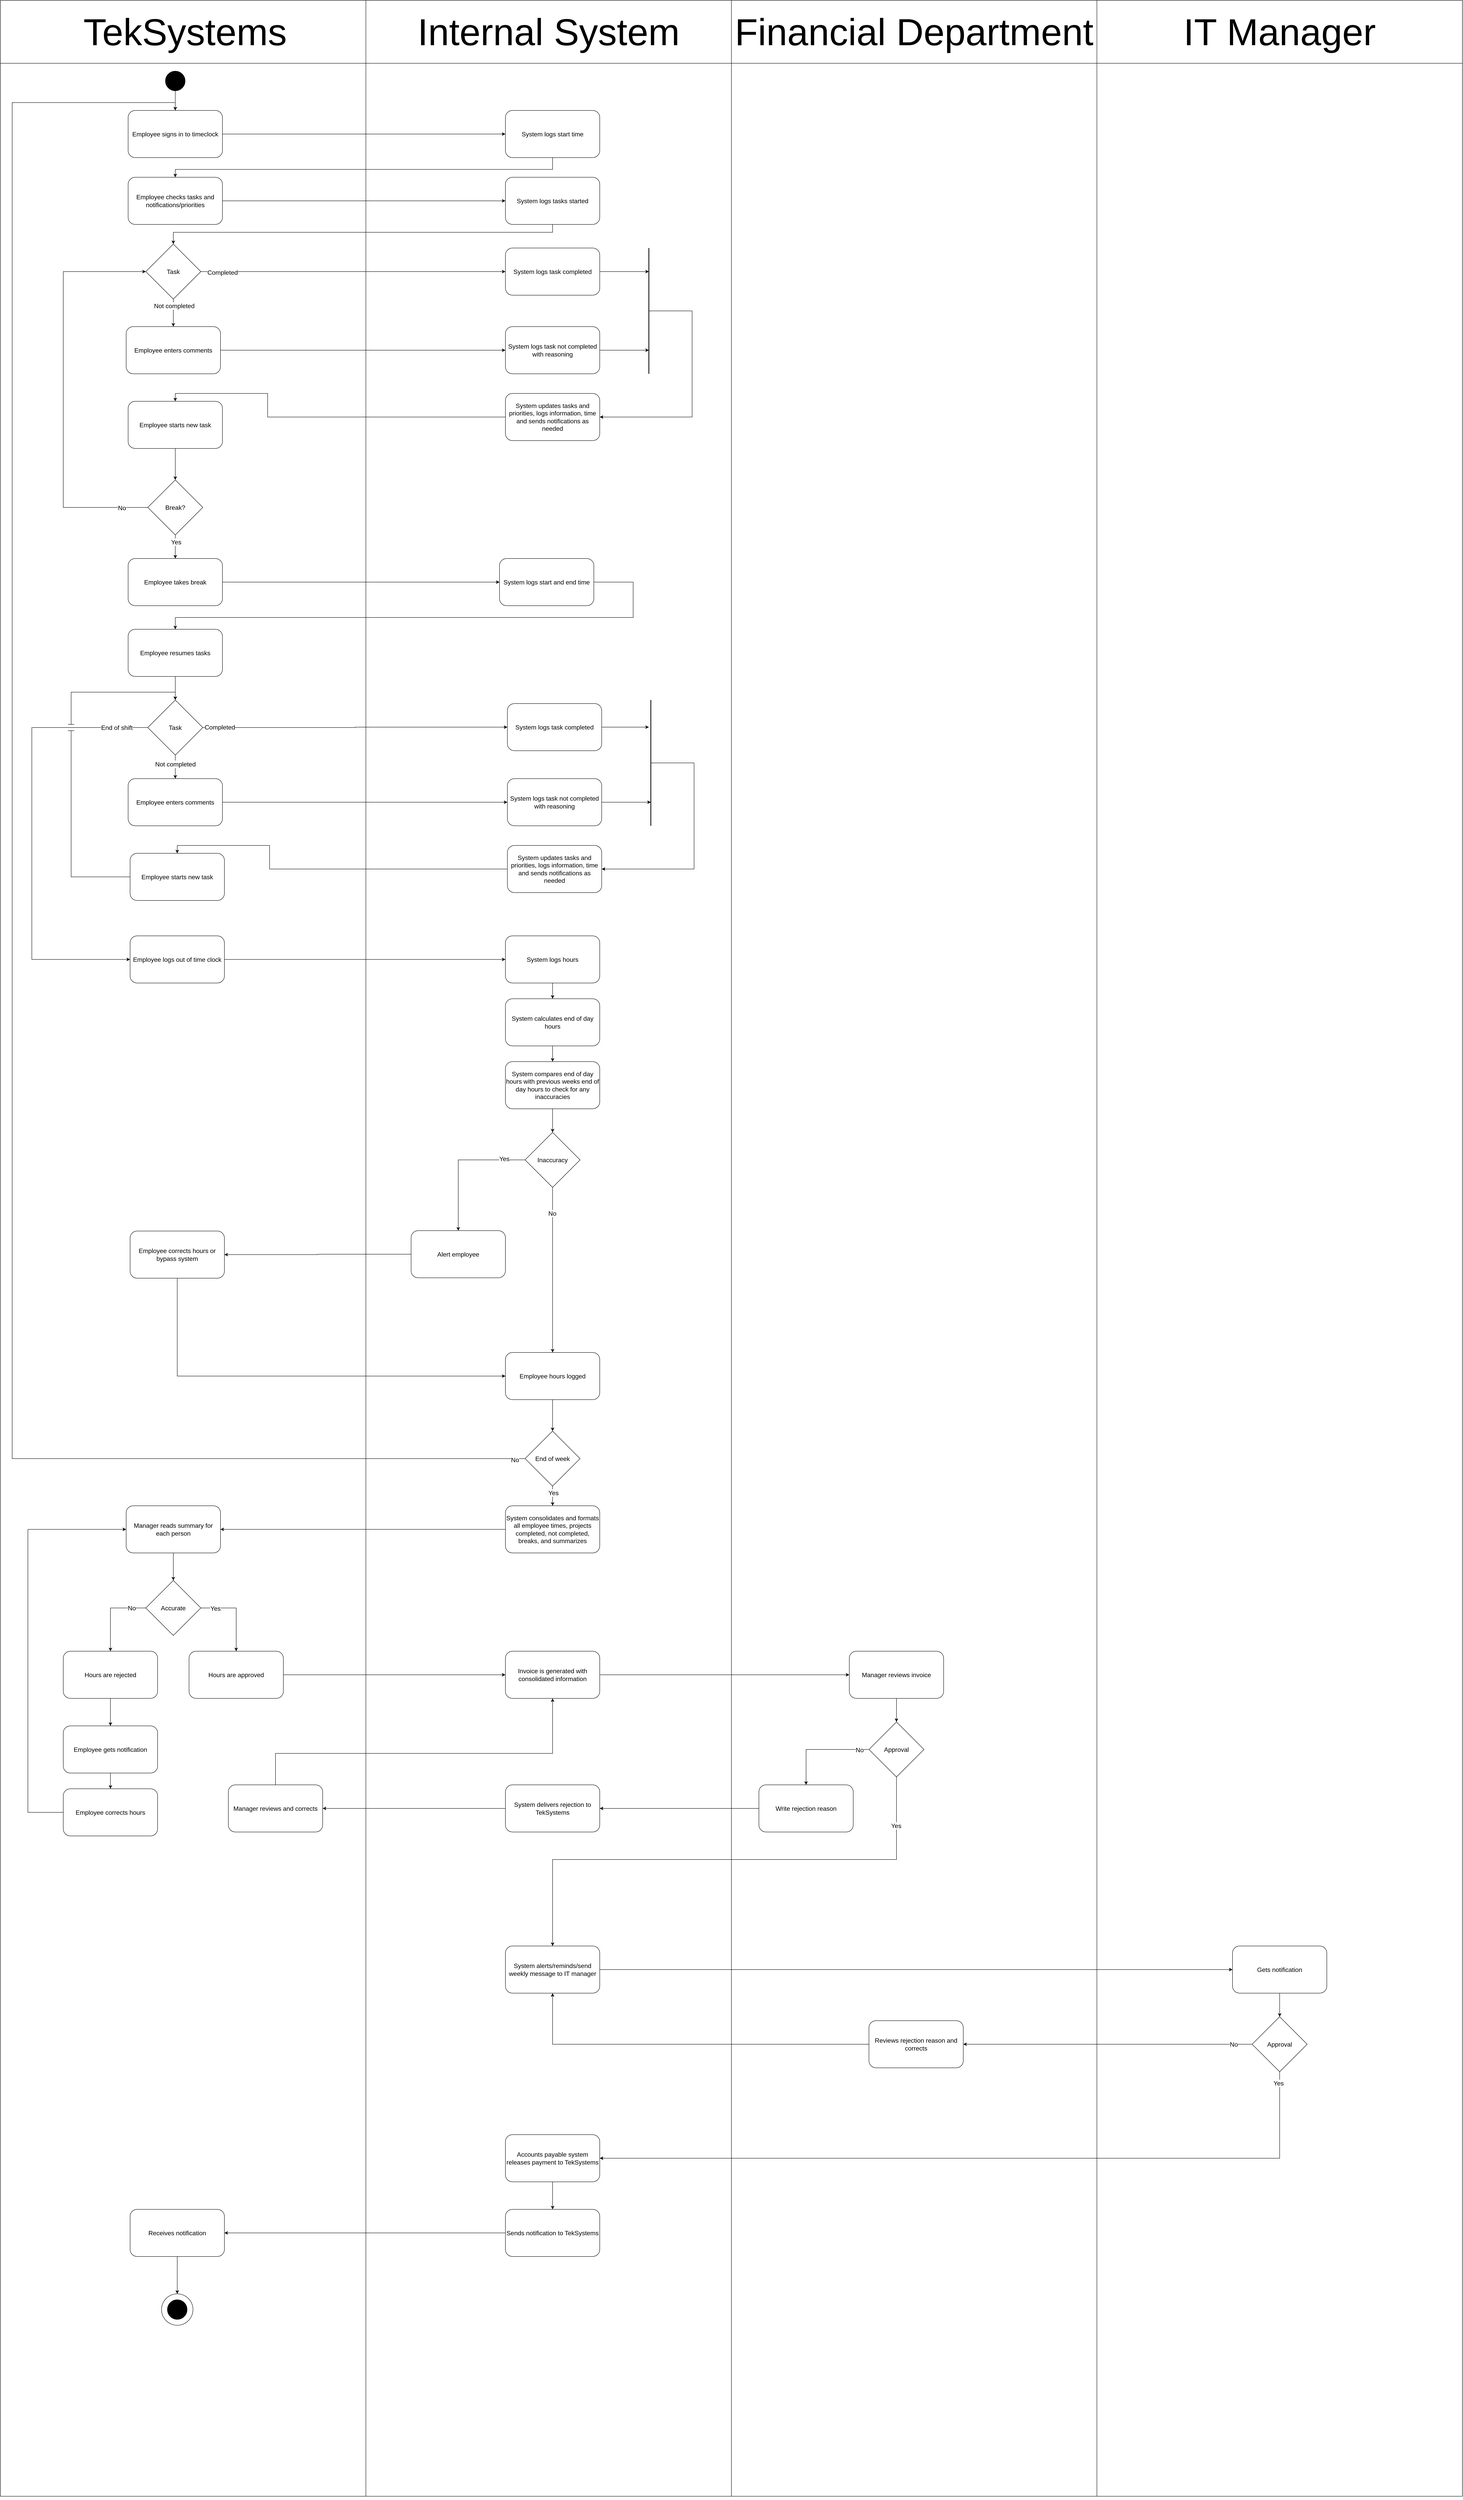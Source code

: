 <mxfile version="21.7.5" type="device">
  <diagram name="Page-1" id="7KC1j4inf83qbPpEGJv1">
    <mxGraphModel dx="2440" dy="1408" grid="1" gridSize="10" guides="1" tooltips="1" connect="1" arrows="1" fold="1" page="1" pageScale="1" pageWidth="850" pageHeight="1100" math="0" shadow="0">
      <root>
        <mxCell id="0" />
        <mxCell id="1" parent="0" />
        <mxCell id="W06_xyROyRmE8jpRIwYH-2" value="" style="rounded=0;whiteSpace=wrap;html=1;movable=1;resizable=1;rotatable=1;deletable=1;editable=1;locked=0;connectable=1;" parent="1" vertex="1">
          <mxGeometry x="30" y="40" width="930" height="6350" as="geometry" />
        </mxCell>
        <mxCell id="W06_xyROyRmE8jpRIwYH-3" value="&lt;font style=&quot;font-size: 96px;&quot;&gt;TekSystems&lt;/font&gt;" style="rounded=0;whiteSpace=wrap;html=1;" parent="1" vertex="1">
          <mxGeometry x="30" y="40" width="940" height="160" as="geometry" />
        </mxCell>
        <mxCell id="W06_xyROyRmE8jpRIwYH-6" value="" style="rounded=0;whiteSpace=wrap;html=1;movable=1;resizable=1;rotatable=1;deletable=1;editable=1;locked=0;connectable=1;" parent="1" vertex="1">
          <mxGeometry x="960" y="50" width="930" height="6340" as="geometry" />
        </mxCell>
        <mxCell id="W06_xyROyRmE8jpRIwYH-5" value="&lt;span style=&quot;font-size: 96px;&quot;&gt;Internal System&lt;/span&gt;" style="rounded=0;whiteSpace=wrap;html=1;" parent="1" vertex="1">
          <mxGeometry x="960" y="40" width="930" height="160" as="geometry" />
        </mxCell>
        <mxCell id="W06_xyROyRmE8jpRIwYH-8" value="" style="rounded=0;whiteSpace=wrap;html=1;" parent="1" vertex="1">
          <mxGeometry x="1890" y="80" width="930" height="6310" as="geometry" />
        </mxCell>
        <mxCell id="W06_xyROyRmE8jpRIwYH-9" value="&lt;span style=&quot;font-size: 96px;&quot;&gt;Financial Department&lt;/span&gt;" style="rounded=0;whiteSpace=wrap;html=1;" parent="1" vertex="1">
          <mxGeometry x="1890" y="40" width="930" height="160" as="geometry" />
        </mxCell>
        <mxCell id="W06_xyROyRmE8jpRIwYH-10" value="" style="rounded=0;whiteSpace=wrap;html=1;" parent="1" vertex="1">
          <mxGeometry x="2820" y="40" width="930" height="6350" as="geometry" />
        </mxCell>
        <mxCell id="W06_xyROyRmE8jpRIwYH-11" value="&lt;span style=&quot;font-size: 96px;&quot;&gt;IT Manager&lt;/span&gt;" style="rounded=0;whiteSpace=wrap;html=1;" parent="1" vertex="1">
          <mxGeometry x="2820" y="40" width="930" height="160" as="geometry" />
        </mxCell>
        <mxCell id="W06_xyROyRmE8jpRIwYH-15" style="edgeStyle=orthogonalEdgeStyle;rounded=0;orthogonalLoop=1;jettySize=auto;html=1;" parent="1" source="W06_xyROyRmE8jpRIwYH-12" target="W06_xyROyRmE8jpRIwYH-14" edge="1">
          <mxGeometry relative="1" as="geometry" />
        </mxCell>
        <mxCell id="W06_xyROyRmE8jpRIwYH-12" value="" style="ellipse;whiteSpace=wrap;html=1;fillColor=#000000;" parent="1" vertex="1">
          <mxGeometry x="450" y="220" width="50" height="50" as="geometry" />
        </mxCell>
        <mxCell id="W06_xyROyRmE8jpRIwYH-18" style="edgeStyle=orthogonalEdgeStyle;rounded=0;orthogonalLoop=1;jettySize=auto;html=1;" parent="1" source="W06_xyROyRmE8jpRIwYH-14" target="W06_xyROyRmE8jpRIwYH-17" edge="1">
          <mxGeometry relative="1" as="geometry" />
        </mxCell>
        <mxCell id="W06_xyROyRmE8jpRIwYH-14" value="Employee signs in to timeclock" style="rounded=1;whiteSpace=wrap;html=1;fontSize=16;" parent="1" vertex="1">
          <mxGeometry x="355" y="320" width="240" height="120" as="geometry" />
        </mxCell>
        <mxCell id="W06_xyROyRmE8jpRIwYH-27" style="edgeStyle=orthogonalEdgeStyle;rounded=0;orthogonalLoop=1;jettySize=auto;html=1;" parent="1" source="W06_xyROyRmE8jpRIwYH-17" target="W06_xyROyRmE8jpRIwYH-26" edge="1">
          <mxGeometry relative="1" as="geometry">
            <Array as="points">
              <mxPoint x="1435" y="470" />
              <mxPoint x="475" y="470" />
            </Array>
          </mxGeometry>
        </mxCell>
        <mxCell id="W06_xyROyRmE8jpRIwYH-17" value="System logs start time" style="rounded=1;whiteSpace=wrap;html=1;fontSize=16;" parent="1" vertex="1">
          <mxGeometry x="1315" y="320" width="240" height="120" as="geometry" />
        </mxCell>
        <mxCell id="W06_xyROyRmE8jpRIwYH-29" style="edgeStyle=orthogonalEdgeStyle;rounded=0;orthogonalLoop=1;jettySize=auto;html=1;" parent="1" source="W06_xyROyRmE8jpRIwYH-26" target="W06_xyROyRmE8jpRIwYH-28" edge="1">
          <mxGeometry relative="1" as="geometry" />
        </mxCell>
        <mxCell id="W06_xyROyRmE8jpRIwYH-26" value="Employee checks tasks and notifications/priorities" style="rounded=1;whiteSpace=wrap;html=1;fontSize=16;" parent="1" vertex="1">
          <mxGeometry x="355" y="490" width="240" height="120" as="geometry" />
        </mxCell>
        <mxCell id="W06_xyROyRmE8jpRIwYH-33" style="edgeStyle=orthogonalEdgeStyle;rounded=0;orthogonalLoop=1;jettySize=auto;html=1;entryX=0.5;entryY=0;entryDx=0;entryDy=0;" parent="1" source="W06_xyROyRmE8jpRIwYH-28" target="W06_xyROyRmE8jpRIwYH-31" edge="1">
          <mxGeometry relative="1" as="geometry">
            <Array as="points">
              <mxPoint x="1435" y="630" />
              <mxPoint x="470" y="630" />
            </Array>
          </mxGeometry>
        </mxCell>
        <mxCell id="W06_xyROyRmE8jpRIwYH-28" value="System logs tasks started" style="rounded=1;whiteSpace=wrap;html=1;fontSize=16;" parent="1" vertex="1">
          <mxGeometry x="1315" y="490" width="240" height="120" as="geometry" />
        </mxCell>
        <mxCell id="W06_xyROyRmE8jpRIwYH-38" style="edgeStyle=orthogonalEdgeStyle;rounded=0;orthogonalLoop=1;jettySize=auto;html=1;" parent="1" source="W06_xyROyRmE8jpRIwYH-31" target="W06_xyROyRmE8jpRIwYH-37" edge="1">
          <mxGeometry relative="1" as="geometry" />
        </mxCell>
        <mxCell id="W06_xyROyRmE8jpRIwYH-39" value="Completed" style="edgeLabel;html=1;align=center;verticalAlign=middle;resizable=0;points=[];fontSize=16;" parent="W06_xyROyRmE8jpRIwYH-38" vertex="1" connectable="0">
          <mxGeometry x="-0.858" y="-2" relative="1" as="geometry">
            <mxPoint as="offset" />
          </mxGeometry>
        </mxCell>
        <mxCell id="W06_xyROyRmE8jpRIwYH-43" style="edgeStyle=orthogonalEdgeStyle;rounded=0;orthogonalLoop=1;jettySize=auto;html=1;" parent="1" source="W06_xyROyRmE8jpRIwYH-31" target="W06_xyROyRmE8jpRIwYH-42" edge="1">
          <mxGeometry relative="1" as="geometry" />
        </mxCell>
        <mxCell id="W06_xyROyRmE8jpRIwYH-46" value="Not completed" style="edgeLabel;html=1;align=center;verticalAlign=middle;resizable=0;points=[];fontSize=16;" parent="W06_xyROyRmE8jpRIwYH-43" vertex="1" connectable="0">
          <mxGeometry x="-0.514" y="2" relative="1" as="geometry">
            <mxPoint as="offset" />
          </mxGeometry>
        </mxCell>
        <mxCell id="W06_xyROyRmE8jpRIwYH-31" value="Task" style="rhombus;whiteSpace=wrap;html=1;fontSize=16;" parent="1" vertex="1">
          <mxGeometry x="400" y="660" width="140" height="140" as="geometry" />
        </mxCell>
        <mxCell id="W06_xyROyRmE8jpRIwYH-50" style="edgeStyle=orthogonalEdgeStyle;rounded=0;orthogonalLoop=1;jettySize=auto;html=1;" parent="1" source="W06_xyROyRmE8jpRIwYH-37" edge="1">
          <mxGeometry relative="1" as="geometry">
            <mxPoint x="1680" y="730" as="targetPoint" />
          </mxGeometry>
        </mxCell>
        <mxCell id="W06_xyROyRmE8jpRIwYH-37" value="System logs task completed" style="rounded=1;whiteSpace=wrap;html=1;fontSize=16;" parent="1" vertex="1">
          <mxGeometry x="1315" y="670" width="240" height="120" as="geometry" />
        </mxCell>
        <mxCell id="W06_xyROyRmE8jpRIwYH-51" style="edgeStyle=orthogonalEdgeStyle;rounded=0;orthogonalLoop=1;jettySize=auto;html=1;" parent="1" source="W06_xyROyRmE8jpRIwYH-40" edge="1">
          <mxGeometry relative="1" as="geometry">
            <mxPoint x="1680" y="930.0" as="targetPoint" />
          </mxGeometry>
        </mxCell>
        <mxCell id="W06_xyROyRmE8jpRIwYH-40" value="System logs task not completed with reasoning" style="rounded=1;whiteSpace=wrap;html=1;fontSize=16;" parent="1" vertex="1">
          <mxGeometry x="1315" y="870" width="240" height="120" as="geometry" />
        </mxCell>
        <mxCell id="W06_xyROyRmE8jpRIwYH-47" style="edgeStyle=orthogonalEdgeStyle;rounded=0;orthogonalLoop=1;jettySize=auto;html=1;" parent="1" source="W06_xyROyRmE8jpRIwYH-42" target="W06_xyROyRmE8jpRIwYH-40" edge="1">
          <mxGeometry relative="1" as="geometry" />
        </mxCell>
        <mxCell id="W06_xyROyRmE8jpRIwYH-42" value="Employee enters comments" style="rounded=1;whiteSpace=wrap;html=1;fontSize=16;" parent="1" vertex="1">
          <mxGeometry x="350" y="870" width="240" height="120" as="geometry" />
        </mxCell>
        <mxCell id="W06_xyROyRmE8jpRIwYH-49" value="" style="endArrow=none;html=1;rounded=0;strokeWidth=2;" parent="1" edge="1">
          <mxGeometry width="50" height="50" relative="1" as="geometry">
            <mxPoint x="1680" y="990" as="sourcePoint" />
            <mxPoint x="1680" y="670" as="targetPoint" />
          </mxGeometry>
        </mxCell>
        <mxCell id="W06_xyROyRmE8jpRIwYH-72" style="edgeStyle=orthogonalEdgeStyle;rounded=0;orthogonalLoop=1;jettySize=auto;html=1;entryX=0.5;entryY=0;entryDx=0;entryDy=0;" parent="1" source="W06_xyROyRmE8jpRIwYH-54" target="W06_xyROyRmE8jpRIwYH-65" edge="1">
          <mxGeometry relative="1" as="geometry">
            <Array as="points">
              <mxPoint x="710" y="1100" />
              <mxPoint x="710" y="1040" />
              <mxPoint x="475" y="1040" />
            </Array>
          </mxGeometry>
        </mxCell>
        <mxCell id="W06_xyROyRmE8jpRIwYH-54" value="System updates tasks and priorities, logs information, time and sends notifications as needed" style="rounded=1;whiteSpace=wrap;html=1;fontSize=16;" parent="1" vertex="1">
          <mxGeometry x="1315" y="1040" width="240" height="120" as="geometry" />
        </mxCell>
        <mxCell id="W06_xyROyRmE8jpRIwYH-61" style="edgeStyle=orthogonalEdgeStyle;rounded=0;orthogonalLoop=1;jettySize=auto;html=1;" parent="1" source="W06_xyROyRmE8jpRIwYH-58" target="W06_xyROyRmE8jpRIwYH-60" edge="1">
          <mxGeometry relative="1" as="geometry" />
        </mxCell>
        <mxCell id="W06_xyROyRmE8jpRIwYH-58" value="Employee takes break" style="rounded=1;whiteSpace=wrap;html=1;fontSize=16;" parent="1" vertex="1">
          <mxGeometry x="355" y="1460" width="240" height="120" as="geometry" />
        </mxCell>
        <mxCell id="W06_xyROyRmE8jpRIwYH-78" style="edgeStyle=orthogonalEdgeStyle;rounded=0;orthogonalLoop=1;jettySize=auto;html=1;" parent="1" source="W06_xyROyRmE8jpRIwYH-60" target="W06_xyROyRmE8jpRIwYH-62" edge="1">
          <mxGeometry relative="1" as="geometry">
            <Array as="points">
              <mxPoint x="1640" y="1520" />
              <mxPoint x="1640" y="1610" />
              <mxPoint x="475" y="1610" />
            </Array>
          </mxGeometry>
        </mxCell>
        <mxCell id="W06_xyROyRmE8jpRIwYH-60" value="System logs start and end time" style="rounded=1;whiteSpace=wrap;html=1;fontSize=16;" parent="1" vertex="1">
          <mxGeometry x="1300" y="1460" width="240" height="120" as="geometry" />
        </mxCell>
        <mxCell id="W06_xyROyRmE8jpRIwYH-94" style="edgeStyle=orthogonalEdgeStyle;rounded=0;orthogonalLoop=1;jettySize=auto;html=1;" parent="1" source="W06_xyROyRmE8jpRIwYH-62" target="W06_xyROyRmE8jpRIwYH-79" edge="1">
          <mxGeometry relative="1" as="geometry" />
        </mxCell>
        <mxCell id="W06_xyROyRmE8jpRIwYH-62" value="Employee resumes tasks" style="rounded=1;whiteSpace=wrap;html=1;fontSize=16;" parent="1" vertex="1">
          <mxGeometry x="355" y="1640" width="240" height="120" as="geometry" />
        </mxCell>
        <mxCell id="W06_xyROyRmE8jpRIwYH-73" style="edgeStyle=orthogonalEdgeStyle;rounded=0;orthogonalLoop=1;jettySize=auto;html=1;" parent="1" source="W06_xyROyRmE8jpRIwYH-65" target="W06_xyROyRmE8jpRIwYH-70" edge="1">
          <mxGeometry relative="1" as="geometry" />
        </mxCell>
        <mxCell id="W06_xyROyRmE8jpRIwYH-65" value="Employee starts new task" style="rounded=1;whiteSpace=wrap;html=1;fontSize=16;" parent="1" vertex="1">
          <mxGeometry x="355" y="1060" width="240" height="120" as="geometry" />
        </mxCell>
        <mxCell id="W06_xyROyRmE8jpRIwYH-74" style="edgeStyle=orthogonalEdgeStyle;rounded=0;orthogonalLoop=1;jettySize=auto;html=1;entryX=0;entryY=0.5;entryDx=0;entryDy=0;" parent="1" source="W06_xyROyRmE8jpRIwYH-70" target="W06_xyROyRmE8jpRIwYH-31" edge="1">
          <mxGeometry relative="1" as="geometry">
            <Array as="points">
              <mxPoint x="190" y="1330" />
              <mxPoint x="190" y="730" />
            </Array>
          </mxGeometry>
        </mxCell>
        <mxCell id="W06_xyROyRmE8jpRIwYH-75" value="No" style="edgeLabel;html=1;align=center;verticalAlign=middle;resizable=0;points=[];fontSize=16;" parent="W06_xyROyRmE8jpRIwYH-74" vertex="1" connectable="0">
          <mxGeometry x="-0.871" y="1" relative="1" as="geometry">
            <mxPoint as="offset" />
          </mxGeometry>
        </mxCell>
        <mxCell id="W06_xyROyRmE8jpRIwYH-76" style="edgeStyle=orthogonalEdgeStyle;rounded=0;orthogonalLoop=1;jettySize=auto;html=1;" parent="1" source="W06_xyROyRmE8jpRIwYH-70" target="W06_xyROyRmE8jpRIwYH-58" edge="1">
          <mxGeometry relative="1" as="geometry" />
        </mxCell>
        <mxCell id="W06_xyROyRmE8jpRIwYH-77" value="Yes" style="edgeLabel;html=1;align=center;verticalAlign=middle;resizable=0;points=[];fontSize=16;" parent="W06_xyROyRmE8jpRIwYH-76" vertex="1" connectable="0">
          <mxGeometry x="-0.405" y="2" relative="1" as="geometry">
            <mxPoint as="offset" />
          </mxGeometry>
        </mxCell>
        <mxCell id="W06_xyROyRmE8jpRIwYH-70" value="Break?" style="rhombus;whiteSpace=wrap;html=1;fontSize=16;" parent="1" vertex="1">
          <mxGeometry x="405" y="1260" width="140" height="140" as="geometry" />
        </mxCell>
        <mxCell id="W06_xyROyRmE8jpRIwYH-71" value="" style="endArrow=classic;html=1;rounded=0;edgeStyle=elbowEdgeStyle;entryX=1;entryY=0.5;entryDx=0;entryDy=0;" parent="1" target="W06_xyROyRmE8jpRIwYH-54" edge="1">
          <mxGeometry width="50" height="50" relative="1" as="geometry">
            <mxPoint x="1680" y="830" as="sourcePoint" />
            <mxPoint x="1810" y="820" as="targetPoint" />
            <Array as="points">
              <mxPoint x="1790" y="960" />
            </Array>
          </mxGeometry>
        </mxCell>
        <mxCell id="W06_xyROyRmE8jpRIwYH-93" style="edgeStyle=orthogonalEdgeStyle;rounded=0;orthogonalLoop=1;jettySize=auto;html=1;" parent="1" source="W06_xyROyRmE8jpRIwYH-79" target="W06_xyROyRmE8jpRIwYH-87" edge="1">
          <mxGeometry relative="1" as="geometry" />
        </mxCell>
        <mxCell id="W06_xyROyRmE8jpRIwYH-95" value="Not completed" style="edgeLabel;html=1;align=center;verticalAlign=middle;resizable=0;points=[];fontSize=16;" parent="W06_xyROyRmE8jpRIwYH-93" vertex="1" connectable="0">
          <mxGeometry x="-0.23" relative="1" as="geometry">
            <mxPoint as="offset" />
          </mxGeometry>
        </mxCell>
        <mxCell id="W06_xyROyRmE8jpRIwYH-96" style="edgeStyle=orthogonalEdgeStyle;rounded=0;orthogonalLoop=1;jettySize=auto;html=1;" parent="1" source="W06_xyROyRmE8jpRIwYH-79" target="W06_xyROyRmE8jpRIwYH-83" edge="1">
          <mxGeometry relative="1" as="geometry" />
        </mxCell>
        <mxCell id="W06_xyROyRmE8jpRIwYH-98" value="Completed" style="edgeLabel;html=1;align=center;verticalAlign=middle;resizable=0;points=[];fontSize=16;" parent="W06_xyROyRmE8jpRIwYH-96" vertex="1" connectable="0">
          <mxGeometry x="-0.89" y="1" relative="1" as="geometry">
            <mxPoint as="offset" />
          </mxGeometry>
        </mxCell>
        <mxCell id="W06_xyROyRmE8jpRIwYH-100" style="edgeStyle=orthogonalEdgeStyle;rounded=0;orthogonalLoop=1;jettySize=auto;html=1;jumpStyle=gap;entryX=0;entryY=0.5;entryDx=0;entryDy=0;" parent="1" source="W06_xyROyRmE8jpRIwYH-79" target="W06_xyROyRmE8jpRIwYH-102" edge="1">
          <mxGeometry relative="1" as="geometry">
            <mxPoint x="110" y="2440" as="targetPoint" />
            <Array as="points">
              <mxPoint x="110" y="1890" />
              <mxPoint x="110" y="2480" />
            </Array>
          </mxGeometry>
        </mxCell>
        <mxCell id="W06_xyROyRmE8jpRIwYH-103" value="End of shift" style="edgeLabel;html=1;align=center;verticalAlign=middle;resizable=0;points=[];fontSize=16;" parent="W06_xyROyRmE8jpRIwYH-100" vertex="1" connectable="0">
          <mxGeometry x="-0.905" y="-1" relative="1" as="geometry">
            <mxPoint x="-25" y="1" as="offset" />
          </mxGeometry>
        </mxCell>
        <mxCell id="W06_xyROyRmE8jpRIwYH-79" value="Task" style="rhombus;whiteSpace=wrap;html=1;fontSize=16;" parent="1" vertex="1">
          <mxGeometry x="405" y="1820" width="140" height="140" as="geometry" />
        </mxCell>
        <mxCell id="W06_xyROyRmE8jpRIwYH-97" style="edgeStyle=orthogonalEdgeStyle;rounded=0;orthogonalLoop=1;jettySize=auto;html=1;" parent="1" source="W06_xyROyRmE8jpRIwYH-83" edge="1">
          <mxGeometry relative="1" as="geometry">
            <mxPoint x="1680" y="1889" as="targetPoint" />
          </mxGeometry>
        </mxCell>
        <mxCell id="W06_xyROyRmE8jpRIwYH-83" value="System logs task completed" style="rounded=1;whiteSpace=wrap;html=1;fontSize=16;" parent="1" vertex="1">
          <mxGeometry x="1320" y="1829" width="240" height="120" as="geometry" />
        </mxCell>
        <mxCell id="W06_xyROyRmE8jpRIwYH-84" style="edgeStyle=orthogonalEdgeStyle;rounded=0;orthogonalLoop=1;jettySize=auto;html=1;" parent="1" source="W06_xyROyRmE8jpRIwYH-85" edge="1">
          <mxGeometry relative="1" as="geometry">
            <mxPoint x="1685" y="2080" as="targetPoint" />
          </mxGeometry>
        </mxCell>
        <mxCell id="W06_xyROyRmE8jpRIwYH-85" value="System logs task not completed with reasoning" style="rounded=1;whiteSpace=wrap;html=1;fontSize=16;" parent="1" vertex="1">
          <mxGeometry x="1320" y="2020" width="240" height="120" as="geometry" />
        </mxCell>
        <mxCell id="W06_xyROyRmE8jpRIwYH-86" style="edgeStyle=orthogonalEdgeStyle;rounded=0;orthogonalLoop=1;jettySize=auto;html=1;" parent="1" source="W06_xyROyRmE8jpRIwYH-87" target="W06_xyROyRmE8jpRIwYH-85" edge="1">
          <mxGeometry relative="1" as="geometry" />
        </mxCell>
        <mxCell id="W06_xyROyRmE8jpRIwYH-87" value="Employee enters comments" style="rounded=1;whiteSpace=wrap;html=1;fontSize=16;" parent="1" vertex="1">
          <mxGeometry x="355" y="2020" width="240" height="120" as="geometry" />
        </mxCell>
        <mxCell id="W06_xyROyRmE8jpRIwYH-88" value="" style="endArrow=none;html=1;rounded=0;strokeWidth=2;" parent="1" edge="1">
          <mxGeometry width="50" height="50" relative="1" as="geometry">
            <mxPoint x="1685" y="2140" as="sourcePoint" />
            <mxPoint x="1685" y="1820" as="targetPoint" />
          </mxGeometry>
        </mxCell>
        <mxCell id="W06_xyROyRmE8jpRIwYH-89" style="edgeStyle=orthogonalEdgeStyle;rounded=0;orthogonalLoop=1;jettySize=auto;html=1;entryX=0.5;entryY=0;entryDx=0;entryDy=0;" parent="1" source="W06_xyROyRmE8jpRIwYH-90" target="W06_xyROyRmE8jpRIwYH-91" edge="1">
          <mxGeometry relative="1" as="geometry">
            <Array as="points">
              <mxPoint x="715" y="2250" />
              <mxPoint x="715" y="2190" />
              <mxPoint x="480" y="2190" />
            </Array>
          </mxGeometry>
        </mxCell>
        <mxCell id="W06_xyROyRmE8jpRIwYH-90" value="System updates tasks and priorities, logs information, time and sends notifications as needed" style="rounded=1;whiteSpace=wrap;html=1;fontSize=16;" parent="1" vertex="1">
          <mxGeometry x="1320" y="2190" width="240" height="120" as="geometry" />
        </mxCell>
        <mxCell id="W06_xyROyRmE8jpRIwYH-101" style="edgeStyle=orthogonalEdgeStyle;rounded=0;orthogonalLoop=1;jettySize=auto;html=1;entryX=0.5;entryY=0;entryDx=0;entryDy=0;jumpStyle=line;jumpSize=16;" parent="1" source="W06_xyROyRmE8jpRIwYH-91" target="W06_xyROyRmE8jpRIwYH-79" edge="1">
          <mxGeometry relative="1" as="geometry">
            <Array as="points">
              <mxPoint x="210" y="2270" />
              <mxPoint x="210" y="1800" />
              <mxPoint x="475" y="1800" />
            </Array>
          </mxGeometry>
        </mxCell>
        <mxCell id="W06_xyROyRmE8jpRIwYH-91" value="Employee starts new task" style="rounded=1;whiteSpace=wrap;html=1;fontSize=16;" parent="1" vertex="1">
          <mxGeometry x="360" y="2210" width="240" height="120" as="geometry" />
        </mxCell>
        <mxCell id="W06_xyROyRmE8jpRIwYH-92" value="" style="endArrow=classic;html=1;rounded=0;edgeStyle=elbowEdgeStyle;entryX=1;entryY=0.5;entryDx=0;entryDy=0;" parent="1" target="W06_xyROyRmE8jpRIwYH-90" edge="1">
          <mxGeometry width="50" height="50" relative="1" as="geometry">
            <mxPoint x="1685" y="1980" as="sourcePoint" />
            <mxPoint x="1815" y="1970" as="targetPoint" />
            <Array as="points">
              <mxPoint x="1795" y="2110" />
            </Array>
          </mxGeometry>
        </mxCell>
        <mxCell id="W06_xyROyRmE8jpRIwYH-105" style="edgeStyle=orthogonalEdgeStyle;rounded=0;orthogonalLoop=1;jettySize=auto;html=1;" parent="1" source="W06_xyROyRmE8jpRIwYH-102" target="W06_xyROyRmE8jpRIwYH-104" edge="1">
          <mxGeometry relative="1" as="geometry" />
        </mxCell>
        <mxCell id="W06_xyROyRmE8jpRIwYH-102" value="Employee logs out of time clock" style="rounded=1;whiteSpace=wrap;html=1;fontSize=16;" parent="1" vertex="1">
          <mxGeometry x="360" y="2420" width="240" height="120" as="geometry" />
        </mxCell>
        <mxCell id="W06_xyROyRmE8jpRIwYH-107" style="edgeStyle=orthogonalEdgeStyle;rounded=0;orthogonalLoop=1;jettySize=auto;html=1;" parent="1" source="W06_xyROyRmE8jpRIwYH-104" target="W06_xyROyRmE8jpRIwYH-106" edge="1">
          <mxGeometry relative="1" as="geometry" />
        </mxCell>
        <mxCell id="W06_xyROyRmE8jpRIwYH-104" value="System logs hours" style="rounded=1;whiteSpace=wrap;html=1;fontSize=16;" parent="1" vertex="1">
          <mxGeometry x="1315" y="2420" width="240" height="120" as="geometry" />
        </mxCell>
        <mxCell id="W06_xyROyRmE8jpRIwYH-110" style="edgeStyle=orthogonalEdgeStyle;rounded=0;orthogonalLoop=1;jettySize=auto;html=1;" parent="1" source="W06_xyROyRmE8jpRIwYH-106" target="W06_xyROyRmE8jpRIwYH-108" edge="1">
          <mxGeometry relative="1" as="geometry" />
        </mxCell>
        <mxCell id="W06_xyROyRmE8jpRIwYH-106" value="System calculates end of day hours" style="rounded=1;whiteSpace=wrap;html=1;fontSize=16;" parent="1" vertex="1">
          <mxGeometry x="1315" y="2580" width="240" height="120" as="geometry" />
        </mxCell>
        <mxCell id="W06_xyROyRmE8jpRIwYH-112" style="edgeStyle=orthogonalEdgeStyle;rounded=0;orthogonalLoop=1;jettySize=auto;html=1;" parent="1" source="W06_xyROyRmE8jpRIwYH-108" target="W06_xyROyRmE8jpRIwYH-111" edge="1">
          <mxGeometry relative="1" as="geometry" />
        </mxCell>
        <mxCell id="W06_xyROyRmE8jpRIwYH-108" value="System compares end of day hours with previous weeks end of day hours to check for any inaccuracies" style="rounded=1;whiteSpace=wrap;html=1;fontSize=16;" parent="1" vertex="1">
          <mxGeometry x="1315" y="2740" width="240" height="120" as="geometry" />
        </mxCell>
        <mxCell id="W06_xyROyRmE8jpRIwYH-114" style="edgeStyle=orthogonalEdgeStyle;rounded=0;orthogonalLoop=1;jettySize=auto;html=1;" parent="1" source="W06_xyROyRmE8jpRIwYH-111" target="W06_xyROyRmE8jpRIwYH-113" edge="1">
          <mxGeometry relative="1" as="geometry" />
        </mxCell>
        <mxCell id="W06_xyROyRmE8jpRIwYH-115" value="Yes" style="edgeLabel;html=1;align=center;verticalAlign=middle;resizable=0;points=[];fontSize=16;" parent="W06_xyROyRmE8jpRIwYH-114" vertex="1" connectable="0">
          <mxGeometry x="-0.695" y="-3" relative="1" as="geometry">
            <mxPoint as="offset" />
          </mxGeometry>
        </mxCell>
        <mxCell id="W06_xyROyRmE8jpRIwYH-117" style="edgeStyle=orthogonalEdgeStyle;rounded=0;orthogonalLoop=1;jettySize=auto;html=1;" parent="1" source="W06_xyROyRmE8jpRIwYH-111" target="W06_xyROyRmE8jpRIwYH-116" edge="1">
          <mxGeometry relative="1" as="geometry" />
        </mxCell>
        <mxCell id="W06_xyROyRmE8jpRIwYH-118" value="No" style="edgeLabel;html=1;align=center;verticalAlign=middle;resizable=0;points=[];fontSize=16;" parent="W06_xyROyRmE8jpRIwYH-117" vertex="1" connectable="0">
          <mxGeometry x="-0.689" y="-1" relative="1" as="geometry">
            <mxPoint as="offset" />
          </mxGeometry>
        </mxCell>
        <mxCell id="W06_xyROyRmE8jpRIwYH-111" value="Inaccuracy" style="rhombus;whiteSpace=wrap;html=1;fontSize=16;" parent="1" vertex="1">
          <mxGeometry x="1365" y="2920" width="140" height="140" as="geometry" />
        </mxCell>
        <mxCell id="W06_xyROyRmE8jpRIwYH-120" style="edgeStyle=orthogonalEdgeStyle;rounded=0;orthogonalLoop=1;jettySize=auto;html=1;" parent="1" source="W06_xyROyRmE8jpRIwYH-113" target="W06_xyROyRmE8jpRIwYH-119" edge="1">
          <mxGeometry relative="1" as="geometry" />
        </mxCell>
        <mxCell id="W06_xyROyRmE8jpRIwYH-113" value="Alert employee" style="rounded=1;whiteSpace=wrap;html=1;fontSize=16;" parent="1" vertex="1">
          <mxGeometry x="1075" y="3170" width="240" height="120" as="geometry" />
        </mxCell>
        <mxCell id="W06_xyROyRmE8jpRIwYH-124" style="edgeStyle=orthogonalEdgeStyle;rounded=0;orthogonalLoop=1;jettySize=auto;html=1;" parent="1" source="W06_xyROyRmE8jpRIwYH-116" target="W06_xyROyRmE8jpRIwYH-123" edge="1">
          <mxGeometry relative="1" as="geometry" />
        </mxCell>
        <mxCell id="W06_xyROyRmE8jpRIwYH-116" value="Employee hours logged" style="rounded=1;whiteSpace=wrap;html=1;fontSize=16;" parent="1" vertex="1">
          <mxGeometry x="1315" y="3480" width="240" height="120" as="geometry" />
        </mxCell>
        <mxCell id="W06_xyROyRmE8jpRIwYH-121" style="edgeStyle=orthogonalEdgeStyle;rounded=0;orthogonalLoop=1;jettySize=auto;html=1;entryX=0;entryY=0.5;entryDx=0;entryDy=0;" parent="1" source="W06_xyROyRmE8jpRIwYH-119" target="W06_xyROyRmE8jpRIwYH-116" edge="1">
          <mxGeometry relative="1" as="geometry">
            <Array as="points">
              <mxPoint x="480" y="3540" />
            </Array>
          </mxGeometry>
        </mxCell>
        <mxCell id="W06_xyROyRmE8jpRIwYH-119" value="Employee corrects hours or bypass system" style="rounded=1;whiteSpace=wrap;html=1;fontSize=16;" parent="1" vertex="1">
          <mxGeometry x="360" y="3171" width="240" height="120" as="geometry" />
        </mxCell>
        <mxCell id="W06_xyROyRmE8jpRIwYH-125" style="edgeStyle=orthogonalEdgeStyle;rounded=0;orthogonalLoop=1;jettySize=auto;html=1;entryX=0.5;entryY=0;entryDx=0;entryDy=0;" parent="1" source="W06_xyROyRmE8jpRIwYH-123" target="W06_xyROyRmE8jpRIwYH-14" edge="1">
          <mxGeometry relative="1" as="geometry">
            <Array as="points">
              <mxPoint x="60" y="3750" />
              <mxPoint x="60" y="300" />
              <mxPoint x="475" y="300" />
            </Array>
          </mxGeometry>
        </mxCell>
        <mxCell id="W06_xyROyRmE8jpRIwYH-126" value="No" style="edgeLabel;html=1;align=center;verticalAlign=middle;resizable=0;points=[];fontSize=16;" parent="W06_xyROyRmE8jpRIwYH-125" vertex="1" connectable="0">
          <mxGeometry x="-0.99" y="3" relative="1" as="geometry">
            <mxPoint as="offset" />
          </mxGeometry>
        </mxCell>
        <mxCell id="W06_xyROyRmE8jpRIwYH-129" style="edgeStyle=orthogonalEdgeStyle;rounded=0;orthogonalLoop=1;jettySize=auto;html=1;" parent="1" source="W06_xyROyRmE8jpRIwYH-123" target="W06_xyROyRmE8jpRIwYH-128" edge="1">
          <mxGeometry relative="1" as="geometry" />
        </mxCell>
        <mxCell id="W06_xyROyRmE8jpRIwYH-150" value="Yes" style="edgeLabel;html=1;align=center;verticalAlign=middle;resizable=0;points=[];fontSize=16;" parent="W06_xyROyRmE8jpRIwYH-129" vertex="1" connectable="0">
          <mxGeometry x="-0.322" y="2" relative="1" as="geometry">
            <mxPoint as="offset" />
          </mxGeometry>
        </mxCell>
        <mxCell id="W06_xyROyRmE8jpRIwYH-123" value="End of week" style="rhombus;whiteSpace=wrap;html=1;fontSize=16;" parent="1" vertex="1">
          <mxGeometry x="1365" y="3680" width="140" height="140" as="geometry" />
        </mxCell>
        <mxCell id="W06_xyROyRmE8jpRIwYH-131" style="edgeStyle=orthogonalEdgeStyle;rounded=0;orthogonalLoop=1;jettySize=auto;html=1;" parent="1" source="W06_xyROyRmE8jpRIwYH-128" target="W06_xyROyRmE8jpRIwYH-130" edge="1">
          <mxGeometry relative="1" as="geometry" />
        </mxCell>
        <mxCell id="W06_xyROyRmE8jpRIwYH-128" value="System consolidates and formats all employee times, projects completed, not completed, breaks, and summarizes" style="rounded=1;whiteSpace=wrap;html=1;fontSize=16;" parent="1" vertex="1">
          <mxGeometry x="1315" y="3870" width="240" height="120" as="geometry" />
        </mxCell>
        <mxCell id="W06_xyROyRmE8jpRIwYH-135" style="edgeStyle=orthogonalEdgeStyle;rounded=0;orthogonalLoop=1;jettySize=auto;html=1;" parent="1" source="W06_xyROyRmE8jpRIwYH-130" target="W06_xyROyRmE8jpRIwYH-134" edge="1">
          <mxGeometry relative="1" as="geometry" />
        </mxCell>
        <mxCell id="W06_xyROyRmE8jpRIwYH-130" value="Manager reads summary for each person" style="rounded=1;whiteSpace=wrap;html=1;fontSize=16;" parent="1" vertex="1">
          <mxGeometry x="350" y="3870" width="240" height="120" as="geometry" />
        </mxCell>
        <mxCell id="W06_xyROyRmE8jpRIwYH-137" style="edgeStyle=orthogonalEdgeStyle;rounded=0;orthogonalLoop=1;jettySize=auto;html=1;" parent="1" source="W06_xyROyRmE8jpRIwYH-134" target="W06_xyROyRmE8jpRIwYH-136" edge="1">
          <mxGeometry relative="1" as="geometry">
            <Array as="points">
              <mxPoint x="310" y="4130" />
            </Array>
          </mxGeometry>
        </mxCell>
        <mxCell id="W06_xyROyRmE8jpRIwYH-138" value="No" style="edgeLabel;html=1;align=center;verticalAlign=middle;resizable=0;points=[];fontSize=16;" parent="W06_xyROyRmE8jpRIwYH-137" vertex="1" connectable="0">
          <mxGeometry x="-0.637" relative="1" as="geometry">
            <mxPoint as="offset" />
          </mxGeometry>
        </mxCell>
        <mxCell id="W06_xyROyRmE8jpRIwYH-145" style="edgeStyle=orthogonalEdgeStyle;rounded=0;orthogonalLoop=1;jettySize=auto;html=1;" parent="1" source="W06_xyROyRmE8jpRIwYH-134" target="W06_xyROyRmE8jpRIwYH-144" edge="1">
          <mxGeometry relative="1" as="geometry">
            <Array as="points">
              <mxPoint x="630" y="4130" />
            </Array>
          </mxGeometry>
        </mxCell>
        <mxCell id="W06_xyROyRmE8jpRIwYH-146" value="Yes" style="edgeLabel;html=1;align=center;verticalAlign=middle;resizable=0;points=[];fontSize=16;" parent="W06_xyROyRmE8jpRIwYH-145" vertex="1" connectable="0">
          <mxGeometry x="-0.637" y="-1" relative="1" as="geometry">
            <mxPoint as="offset" />
          </mxGeometry>
        </mxCell>
        <mxCell id="W06_xyROyRmE8jpRIwYH-134" value="Accurate" style="rhombus;whiteSpace=wrap;html=1;fontSize=16;" parent="1" vertex="1">
          <mxGeometry x="400" y="4060" width="140" height="140" as="geometry" />
        </mxCell>
        <mxCell id="W06_xyROyRmE8jpRIwYH-140" style="edgeStyle=orthogonalEdgeStyle;rounded=0;orthogonalLoop=1;jettySize=auto;html=1;" parent="1" source="W06_xyROyRmE8jpRIwYH-136" target="W06_xyROyRmE8jpRIwYH-139" edge="1">
          <mxGeometry relative="1" as="geometry" />
        </mxCell>
        <mxCell id="W06_xyROyRmE8jpRIwYH-136" value="Hours are rejected" style="rounded=1;whiteSpace=wrap;html=1;fontSize=16;" parent="1" vertex="1">
          <mxGeometry x="190" y="4240" width="240" height="120" as="geometry" />
        </mxCell>
        <mxCell id="W06_xyROyRmE8jpRIwYH-142" style="edgeStyle=orthogonalEdgeStyle;rounded=0;orthogonalLoop=1;jettySize=auto;html=1;" parent="1" source="W06_xyROyRmE8jpRIwYH-139" target="W06_xyROyRmE8jpRIwYH-141" edge="1">
          <mxGeometry relative="1" as="geometry" />
        </mxCell>
        <mxCell id="W06_xyROyRmE8jpRIwYH-139" value="Employee gets notification" style="rounded=1;whiteSpace=wrap;html=1;fontSize=16;" parent="1" vertex="1">
          <mxGeometry x="190" y="4430" width="240" height="120" as="geometry" />
        </mxCell>
        <mxCell id="W06_xyROyRmE8jpRIwYH-143" style="edgeStyle=orthogonalEdgeStyle;rounded=0;orthogonalLoop=1;jettySize=auto;html=1;entryX=0;entryY=0.5;entryDx=0;entryDy=0;" parent="1" source="W06_xyROyRmE8jpRIwYH-141" target="W06_xyROyRmE8jpRIwYH-130" edge="1">
          <mxGeometry relative="1" as="geometry">
            <Array as="points">
              <mxPoint x="100" y="4650" />
              <mxPoint x="100" y="3930" />
            </Array>
          </mxGeometry>
        </mxCell>
        <mxCell id="W06_xyROyRmE8jpRIwYH-141" value="Employee corrects hours" style="rounded=1;whiteSpace=wrap;html=1;fontSize=16;" parent="1" vertex="1">
          <mxGeometry x="190" y="4590" width="240" height="120" as="geometry" />
        </mxCell>
        <mxCell id="W06_xyROyRmE8jpRIwYH-148" style="edgeStyle=orthogonalEdgeStyle;rounded=0;orthogonalLoop=1;jettySize=auto;html=1;" parent="1" source="W06_xyROyRmE8jpRIwYH-144" target="W06_xyROyRmE8jpRIwYH-147" edge="1">
          <mxGeometry relative="1" as="geometry" />
        </mxCell>
        <mxCell id="W06_xyROyRmE8jpRIwYH-144" value="Hours are approved" style="rounded=1;whiteSpace=wrap;html=1;fontSize=16;" parent="1" vertex="1">
          <mxGeometry x="510" y="4240" width="240" height="120" as="geometry" />
        </mxCell>
        <mxCell id="W06_xyROyRmE8jpRIwYH-152" style="edgeStyle=orthogonalEdgeStyle;rounded=0;orthogonalLoop=1;jettySize=auto;html=1;" parent="1" source="W06_xyROyRmE8jpRIwYH-147" target="W06_xyROyRmE8jpRIwYH-151" edge="1">
          <mxGeometry relative="1" as="geometry" />
        </mxCell>
        <mxCell id="W06_xyROyRmE8jpRIwYH-147" value="Invoice is generated with consolidated information" style="rounded=1;whiteSpace=wrap;html=1;fontSize=16;" parent="1" vertex="1">
          <mxGeometry x="1315" y="4240" width="240" height="120" as="geometry" />
        </mxCell>
        <mxCell id="W06_xyROyRmE8jpRIwYH-155" style="edgeStyle=orthogonalEdgeStyle;rounded=0;orthogonalLoop=1;jettySize=auto;html=1;" parent="1" source="W06_xyROyRmE8jpRIwYH-151" target="W06_xyROyRmE8jpRIwYH-154" edge="1">
          <mxGeometry relative="1" as="geometry" />
        </mxCell>
        <mxCell id="W06_xyROyRmE8jpRIwYH-151" value="Manager reviews invoice" style="rounded=1;whiteSpace=wrap;html=1;fontSize=16;" parent="1" vertex="1">
          <mxGeometry x="2190" y="4240" width="240" height="120" as="geometry" />
        </mxCell>
        <mxCell id="W06_xyROyRmE8jpRIwYH-157" style="edgeStyle=orthogonalEdgeStyle;rounded=0;orthogonalLoop=1;jettySize=auto;html=1;entryX=0.5;entryY=0;entryDx=0;entryDy=0;" parent="1" source="W06_xyROyRmE8jpRIwYH-154" target="W06_xyROyRmE8jpRIwYH-156" edge="1">
          <mxGeometry relative="1" as="geometry">
            <Array as="points">
              <mxPoint x="2310" y="4770" />
              <mxPoint x="1435" y="4770" />
            </Array>
          </mxGeometry>
        </mxCell>
        <mxCell id="W06_xyROyRmE8jpRIwYH-159" value="Yes" style="edgeLabel;html=1;align=center;verticalAlign=middle;resizable=0;points=[];fontSize=16;" parent="W06_xyROyRmE8jpRIwYH-157" vertex="1" connectable="0">
          <mxGeometry x="-0.811" y="-1" relative="1" as="geometry">
            <mxPoint as="offset" />
          </mxGeometry>
        </mxCell>
        <mxCell id="W06_xyROyRmE8jpRIwYH-160" style="edgeStyle=orthogonalEdgeStyle;rounded=0;orthogonalLoop=1;jettySize=auto;html=1;entryX=0.5;entryY=0;entryDx=0;entryDy=0;" parent="1" source="W06_xyROyRmE8jpRIwYH-154" target="W06_xyROyRmE8jpRIwYH-158" edge="1">
          <mxGeometry relative="1" as="geometry" />
        </mxCell>
        <mxCell id="W06_xyROyRmE8jpRIwYH-161" value="No" style="edgeLabel;html=1;align=center;verticalAlign=middle;resizable=0;points=[];fontSize=16;" parent="W06_xyROyRmE8jpRIwYH-160" vertex="1" connectable="0">
          <mxGeometry x="-0.803" y="1" relative="1" as="geometry">
            <mxPoint as="offset" />
          </mxGeometry>
        </mxCell>
        <mxCell id="W06_xyROyRmE8jpRIwYH-154" value="Approval" style="rhombus;whiteSpace=wrap;html=1;fontSize=16;" parent="1" vertex="1">
          <mxGeometry x="2240" y="4420" width="140" height="140" as="geometry" />
        </mxCell>
        <mxCell id="W06_xyROyRmE8jpRIwYH-168" style="edgeStyle=orthogonalEdgeStyle;rounded=0;orthogonalLoop=1;jettySize=auto;html=1;entryX=0;entryY=0.5;entryDx=0;entryDy=0;" parent="1" source="W06_xyROyRmE8jpRIwYH-156" target="W06_xyROyRmE8jpRIwYH-167" edge="1">
          <mxGeometry relative="1" as="geometry" />
        </mxCell>
        <mxCell id="W06_xyROyRmE8jpRIwYH-156" value="System alerts/reminds/send weekly message to IT manager" style="rounded=1;whiteSpace=wrap;html=1;fontSize=16;" parent="1" vertex="1">
          <mxGeometry x="1315" y="4990" width="240" height="120" as="geometry" />
        </mxCell>
        <mxCell id="W06_xyROyRmE8jpRIwYH-163" style="edgeStyle=orthogonalEdgeStyle;rounded=0;orthogonalLoop=1;jettySize=auto;html=1;" parent="1" source="W06_xyROyRmE8jpRIwYH-158" target="W06_xyROyRmE8jpRIwYH-162" edge="1">
          <mxGeometry relative="1" as="geometry" />
        </mxCell>
        <mxCell id="W06_xyROyRmE8jpRIwYH-158" value="Write rejection reason" style="rounded=1;whiteSpace=wrap;html=1;fontSize=16;" parent="1" vertex="1">
          <mxGeometry x="1960" y="4580" width="240" height="120" as="geometry" />
        </mxCell>
        <mxCell id="W06_xyROyRmE8jpRIwYH-165" style="edgeStyle=orthogonalEdgeStyle;rounded=0;orthogonalLoop=1;jettySize=auto;html=1;" parent="1" source="W06_xyROyRmE8jpRIwYH-162" target="W06_xyROyRmE8jpRIwYH-164" edge="1">
          <mxGeometry relative="1" as="geometry" />
        </mxCell>
        <mxCell id="W06_xyROyRmE8jpRIwYH-162" value="System delivers rejection to TekSystems" style="rounded=1;whiteSpace=wrap;html=1;fontSize=16;" parent="1" vertex="1">
          <mxGeometry x="1315" y="4580" width="240" height="120" as="geometry" />
        </mxCell>
        <mxCell id="W06_xyROyRmE8jpRIwYH-166" style="edgeStyle=orthogonalEdgeStyle;rounded=0;orthogonalLoop=1;jettySize=auto;html=1;entryX=0.5;entryY=1;entryDx=0;entryDy=0;" parent="1" source="W06_xyROyRmE8jpRIwYH-164" target="W06_xyROyRmE8jpRIwYH-147" edge="1">
          <mxGeometry relative="1" as="geometry">
            <Array as="points">
              <mxPoint x="730" y="4500" />
              <mxPoint x="1435" y="4500" />
            </Array>
          </mxGeometry>
        </mxCell>
        <mxCell id="W06_xyROyRmE8jpRIwYH-164" value="Manager reviews and corrects" style="rounded=1;whiteSpace=wrap;html=1;fontSize=16;" parent="1" vertex="1">
          <mxGeometry x="610" y="4580" width="240" height="120" as="geometry" />
        </mxCell>
        <mxCell id="W06_xyROyRmE8jpRIwYH-173" style="edgeStyle=orthogonalEdgeStyle;rounded=0;orthogonalLoop=1;jettySize=auto;html=1;" parent="1" source="W06_xyROyRmE8jpRIwYH-167" target="W06_xyROyRmE8jpRIwYH-172" edge="1">
          <mxGeometry relative="1" as="geometry" />
        </mxCell>
        <mxCell id="W06_xyROyRmE8jpRIwYH-167" value="Gets notification" style="rounded=1;whiteSpace=wrap;html=1;fontSize=16;" parent="1" vertex="1">
          <mxGeometry x="3165" y="4990" width="240" height="120" as="geometry" />
        </mxCell>
        <mxCell id="W06_xyROyRmE8jpRIwYH-177" style="edgeStyle=orthogonalEdgeStyle;rounded=0;orthogonalLoop=1;jettySize=auto;html=1;" parent="1" source="W06_xyROyRmE8jpRIwYH-172" target="W06_xyROyRmE8jpRIwYH-176" edge="1">
          <mxGeometry relative="1" as="geometry" />
        </mxCell>
        <mxCell id="W06_xyROyRmE8jpRIwYH-178" value="No" style="edgeLabel;html=1;align=center;verticalAlign=middle;resizable=0;points=[];fontSize=16;" parent="W06_xyROyRmE8jpRIwYH-177" vertex="1" connectable="0">
          <mxGeometry x="-0.872" relative="1" as="geometry">
            <mxPoint as="offset" />
          </mxGeometry>
        </mxCell>
        <mxCell id="W06_xyROyRmE8jpRIwYH-181" style="edgeStyle=orthogonalEdgeStyle;rounded=0;orthogonalLoop=1;jettySize=auto;html=1;entryX=1;entryY=0.5;entryDx=0;entryDy=0;" parent="1" source="W06_xyROyRmE8jpRIwYH-172" target="W06_xyROyRmE8jpRIwYH-174" edge="1">
          <mxGeometry relative="1" as="geometry">
            <Array as="points">
              <mxPoint x="3285" y="5530" />
            </Array>
          </mxGeometry>
        </mxCell>
        <mxCell id="W06_xyROyRmE8jpRIwYH-184" value="Yes" style="edgeLabel;html=1;align=center;verticalAlign=middle;resizable=0;points=[];fontSize=16;" parent="W06_xyROyRmE8jpRIwYH-181" vertex="1" connectable="0">
          <mxGeometry x="-0.971" y="-3" relative="1" as="geometry">
            <mxPoint as="offset" />
          </mxGeometry>
        </mxCell>
        <mxCell id="W06_xyROyRmE8jpRIwYH-172" value="Approval" style="rhombus;whiteSpace=wrap;html=1;fontSize=16;" parent="1" vertex="1">
          <mxGeometry x="3215" y="5170" width="140" height="140" as="geometry" />
        </mxCell>
        <mxCell id="W06_xyROyRmE8jpRIwYH-186" style="edgeStyle=orthogonalEdgeStyle;rounded=0;orthogonalLoop=1;jettySize=auto;html=1;" parent="1" source="W06_xyROyRmE8jpRIwYH-174" target="W06_xyROyRmE8jpRIwYH-185" edge="1">
          <mxGeometry relative="1" as="geometry" />
        </mxCell>
        <mxCell id="W06_xyROyRmE8jpRIwYH-174" value="Accounts payable system releases payment to TekSystems" style="rounded=1;whiteSpace=wrap;html=1;fontSize=16;" parent="1" vertex="1">
          <mxGeometry x="1315" y="5470" width="240" height="120" as="geometry" />
        </mxCell>
        <mxCell id="W06_xyROyRmE8jpRIwYH-180" style="edgeStyle=orthogonalEdgeStyle;rounded=0;orthogonalLoop=1;jettySize=auto;html=1;" parent="1" source="W06_xyROyRmE8jpRIwYH-176" target="W06_xyROyRmE8jpRIwYH-156" edge="1">
          <mxGeometry relative="1" as="geometry" />
        </mxCell>
        <mxCell id="W06_xyROyRmE8jpRIwYH-176" value="Reviews rejection reason and corrects" style="rounded=1;whiteSpace=wrap;html=1;fontSize=16;" parent="1" vertex="1">
          <mxGeometry x="2240" y="5180" width="240" height="120" as="geometry" />
        </mxCell>
        <mxCell id="W06_xyROyRmE8jpRIwYH-183" style="edgeStyle=orthogonalEdgeStyle;rounded=0;orthogonalLoop=1;jettySize=auto;html=1;exitX=0.5;exitY=1;exitDx=0;exitDy=0;" parent="1" source="W06_xyROyRmE8jpRIwYH-8" target="W06_xyROyRmE8jpRIwYH-8" edge="1">
          <mxGeometry relative="1" as="geometry" />
        </mxCell>
        <mxCell id="W06_xyROyRmE8jpRIwYH-188" style="edgeStyle=orthogonalEdgeStyle;rounded=0;orthogonalLoop=1;jettySize=auto;html=1;" parent="1" source="W06_xyROyRmE8jpRIwYH-185" target="W06_xyROyRmE8jpRIwYH-187" edge="1">
          <mxGeometry relative="1" as="geometry" />
        </mxCell>
        <mxCell id="W06_xyROyRmE8jpRIwYH-185" value="Sends notification to TekSystems" style="rounded=1;whiteSpace=wrap;html=1;fontSize=16;" parent="1" vertex="1">
          <mxGeometry x="1315" y="5660" width="240" height="120" as="geometry" />
        </mxCell>
        <mxCell id="W06_xyROyRmE8jpRIwYH-193" style="edgeStyle=orthogonalEdgeStyle;rounded=0;orthogonalLoop=1;jettySize=auto;html=1;" parent="1" source="W06_xyROyRmE8jpRIwYH-187" target="W06_xyROyRmE8jpRIwYH-192" edge="1">
          <mxGeometry relative="1" as="geometry" />
        </mxCell>
        <mxCell id="W06_xyROyRmE8jpRIwYH-187" value="Receives notification" style="rounded=1;whiteSpace=wrap;html=1;fontSize=16;" parent="1" vertex="1">
          <mxGeometry x="360" y="5660" width="240" height="120" as="geometry" />
        </mxCell>
        <mxCell id="W06_xyROyRmE8jpRIwYH-192" value="" style="ellipse;whiteSpace=wrap;html=1;aspect=fixed;" parent="1" vertex="1">
          <mxGeometry x="440" y="5875" width="80" height="80" as="geometry" />
        </mxCell>
        <mxCell id="W06_xyROyRmE8jpRIwYH-189" value="" style="ellipse;whiteSpace=wrap;html=1;fillColor=#000000;" parent="1" vertex="1">
          <mxGeometry x="455" y="5890" width="50" height="50" as="geometry" />
        </mxCell>
      </root>
    </mxGraphModel>
  </diagram>
</mxfile>

